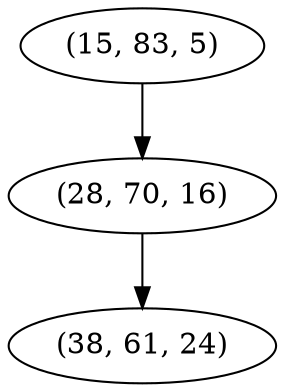 digraph tree {
    "(15, 83, 5)";
    "(28, 70, 16)";
    "(38, 61, 24)";
    "(15, 83, 5)" -> "(28, 70, 16)";
    "(28, 70, 16)" -> "(38, 61, 24)";
}
